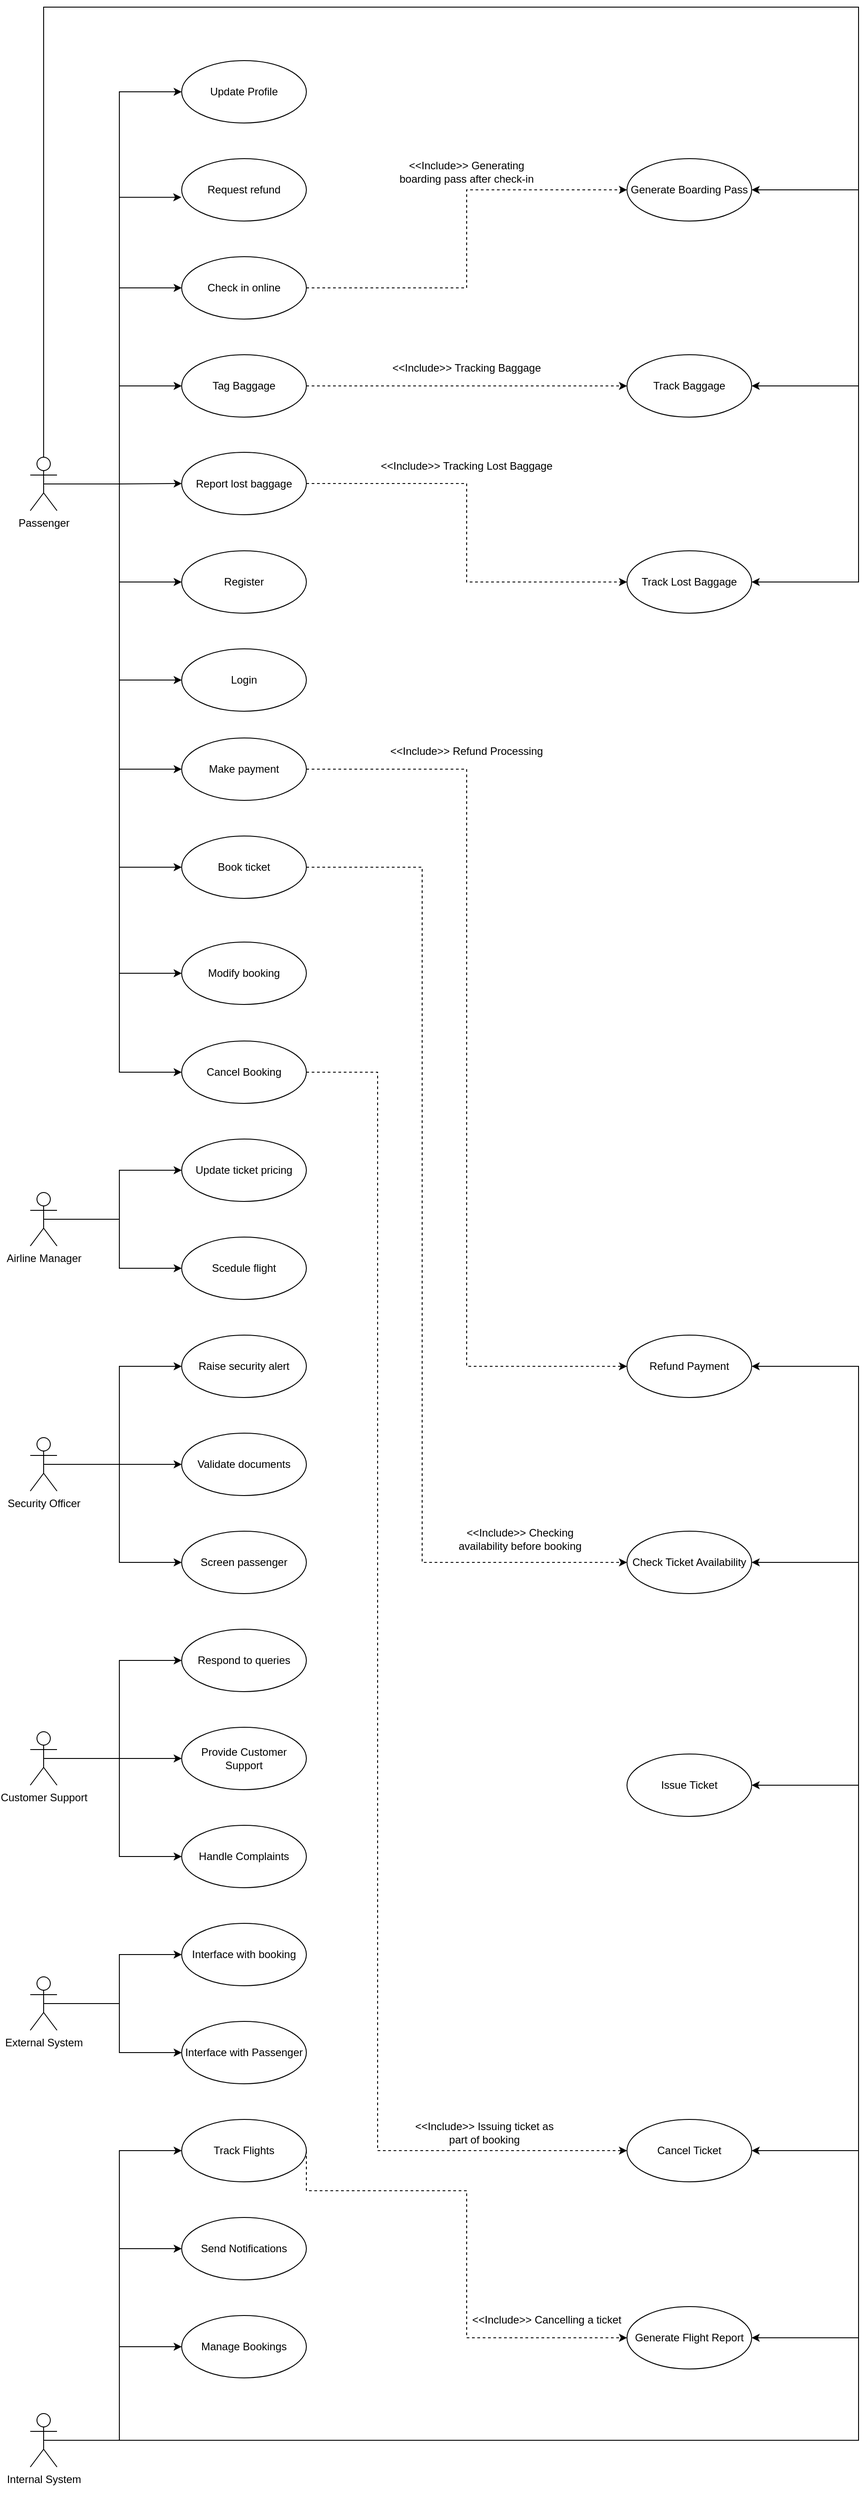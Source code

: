 <mxfile version="26.1.1">
  <diagram id="C5RBs43oDa-KdzZeNtuy" name="Page-1">
    <mxGraphModel dx="2183" dy="1164" grid="1" gridSize="10" guides="1" tooltips="1" connect="1" arrows="1" fold="1" page="1" pageScale="1" pageWidth="827" pageHeight="1169" math="0" shadow="0">
      <root>
        <mxCell id="WIyWlLk6GJQsqaUBKTNV-0" />
        <mxCell id="WIyWlLk6GJQsqaUBKTNV-1" parent="WIyWlLk6GJQsqaUBKTNV-0" />
        <mxCell id="jpGYlBpaC6IZTMkHL4Mq-36" style="edgeStyle=orthogonalEdgeStyle;rounded=0;orthogonalLoop=1;jettySize=auto;html=1;exitX=0.5;exitY=0.5;exitDx=0;exitDy=0;exitPerimeter=0;entryX=0;entryY=0.5;entryDx=0;entryDy=0;" edge="1" parent="WIyWlLk6GJQsqaUBKTNV-1" source="jpGYlBpaC6IZTMkHL4Mq-0" target="jpGYlBpaC6IZTMkHL4Mq-1">
          <mxGeometry relative="1" as="geometry" />
        </mxCell>
        <mxCell id="jpGYlBpaC6IZTMkHL4Mq-38" style="edgeStyle=orthogonalEdgeStyle;rounded=0;orthogonalLoop=1;jettySize=auto;html=1;exitX=0.5;exitY=0.5;exitDx=0;exitDy=0;exitPerimeter=0;entryX=0;entryY=0.5;entryDx=0;entryDy=0;" edge="1" parent="WIyWlLk6GJQsqaUBKTNV-1" source="jpGYlBpaC6IZTMkHL4Mq-0" target="jpGYlBpaC6IZTMkHL4Mq-3">
          <mxGeometry relative="1" as="geometry" />
        </mxCell>
        <mxCell id="jpGYlBpaC6IZTMkHL4Mq-39" style="edgeStyle=orthogonalEdgeStyle;rounded=0;orthogonalLoop=1;jettySize=auto;html=1;exitX=0.5;exitY=0.5;exitDx=0;exitDy=0;exitPerimeter=0;entryX=0;entryY=0.5;entryDx=0;entryDy=0;" edge="1" parent="WIyWlLk6GJQsqaUBKTNV-1" source="jpGYlBpaC6IZTMkHL4Mq-0" target="jpGYlBpaC6IZTMkHL4Mq-4">
          <mxGeometry relative="1" as="geometry" />
        </mxCell>
        <mxCell id="jpGYlBpaC6IZTMkHL4Mq-40" style="edgeStyle=orthogonalEdgeStyle;rounded=0;orthogonalLoop=1;jettySize=auto;html=1;exitX=0.5;exitY=0.5;exitDx=0;exitDy=0;exitPerimeter=0;entryX=0;entryY=0.5;entryDx=0;entryDy=0;" edge="1" parent="WIyWlLk6GJQsqaUBKTNV-1" source="jpGYlBpaC6IZTMkHL4Mq-0" target="jpGYlBpaC6IZTMkHL4Mq-5">
          <mxGeometry relative="1" as="geometry" />
        </mxCell>
        <mxCell id="jpGYlBpaC6IZTMkHL4Mq-41" style="edgeStyle=orthogonalEdgeStyle;rounded=0;orthogonalLoop=1;jettySize=auto;html=1;exitX=0.5;exitY=0.5;exitDx=0;exitDy=0;exitPerimeter=0;entryX=0;entryY=0.5;entryDx=0;entryDy=0;" edge="1" parent="WIyWlLk6GJQsqaUBKTNV-1" source="jpGYlBpaC6IZTMkHL4Mq-0" target="jpGYlBpaC6IZTMkHL4Mq-6">
          <mxGeometry relative="1" as="geometry" />
        </mxCell>
        <mxCell id="jpGYlBpaC6IZTMkHL4Mq-42" style="edgeStyle=orthogonalEdgeStyle;rounded=0;orthogonalLoop=1;jettySize=auto;html=1;exitX=0.5;exitY=0.5;exitDx=0;exitDy=0;exitPerimeter=0;entryX=0;entryY=0.5;entryDx=0;entryDy=0;" edge="1" parent="WIyWlLk6GJQsqaUBKTNV-1" source="jpGYlBpaC6IZTMkHL4Mq-0" target="jpGYlBpaC6IZTMkHL4Mq-7">
          <mxGeometry relative="1" as="geometry" />
        </mxCell>
        <mxCell id="jpGYlBpaC6IZTMkHL4Mq-43" style="edgeStyle=orthogonalEdgeStyle;rounded=0;orthogonalLoop=1;jettySize=auto;html=1;exitX=0.5;exitY=0.5;exitDx=0;exitDy=0;exitPerimeter=0;entryX=0;entryY=0.5;entryDx=0;entryDy=0;" edge="1" parent="WIyWlLk6GJQsqaUBKTNV-1" source="jpGYlBpaC6IZTMkHL4Mq-0" target="jpGYlBpaC6IZTMkHL4Mq-8">
          <mxGeometry relative="1" as="geometry" />
        </mxCell>
        <mxCell id="jpGYlBpaC6IZTMkHL4Mq-44" style="edgeStyle=orthogonalEdgeStyle;rounded=0;orthogonalLoop=1;jettySize=auto;html=1;exitX=0.5;exitY=0.5;exitDx=0;exitDy=0;exitPerimeter=0;entryX=0;entryY=0.5;entryDx=0;entryDy=0;" edge="1" parent="WIyWlLk6GJQsqaUBKTNV-1" source="jpGYlBpaC6IZTMkHL4Mq-0" target="jpGYlBpaC6IZTMkHL4Mq-9">
          <mxGeometry relative="1" as="geometry" />
        </mxCell>
        <mxCell id="jpGYlBpaC6IZTMkHL4Mq-45" style="edgeStyle=orthogonalEdgeStyle;rounded=0;orthogonalLoop=1;jettySize=auto;html=1;exitX=0.5;exitY=0.5;exitDx=0;exitDy=0;exitPerimeter=0;entryX=0;entryY=0.5;entryDx=0;entryDy=0;" edge="1" parent="WIyWlLk6GJQsqaUBKTNV-1" source="jpGYlBpaC6IZTMkHL4Mq-0" target="jpGYlBpaC6IZTMkHL4Mq-11">
          <mxGeometry relative="1" as="geometry" />
        </mxCell>
        <mxCell id="jpGYlBpaC6IZTMkHL4Mq-47" style="edgeStyle=orthogonalEdgeStyle;rounded=0;orthogonalLoop=1;jettySize=auto;html=1;exitX=0.5;exitY=0.5;exitDx=0;exitDy=0;exitPerimeter=0;entryX=0;entryY=0.5;entryDx=0;entryDy=0;" edge="1" parent="WIyWlLk6GJQsqaUBKTNV-1" source="jpGYlBpaC6IZTMkHL4Mq-0" target="jpGYlBpaC6IZTMkHL4Mq-12">
          <mxGeometry relative="1" as="geometry" />
        </mxCell>
        <mxCell id="jpGYlBpaC6IZTMkHL4Mq-80" style="edgeStyle=orthogonalEdgeStyle;rounded=0;orthogonalLoop=1;jettySize=auto;html=1;exitX=0.5;exitY=0.5;exitDx=0;exitDy=0;exitPerimeter=0;entryX=1;entryY=0.5;entryDx=0;entryDy=0;" edge="1" parent="WIyWlLk6GJQsqaUBKTNV-1" source="jpGYlBpaC6IZTMkHL4Mq-0" target="jpGYlBpaC6IZTMkHL4Mq-77">
          <mxGeometry relative="1" as="geometry">
            <Array as="points">
              <mxPoint x="155" y="50" />
              <mxPoint x="1070" y="50" />
              <mxPoint x="1070" y="255" />
            </Array>
          </mxGeometry>
        </mxCell>
        <mxCell id="jpGYlBpaC6IZTMkHL4Mq-81" style="edgeStyle=orthogonalEdgeStyle;rounded=0;orthogonalLoop=1;jettySize=auto;html=1;exitX=0.5;exitY=0.5;exitDx=0;exitDy=0;exitPerimeter=0;entryX=1;entryY=0.5;entryDx=0;entryDy=0;" edge="1" parent="WIyWlLk6GJQsqaUBKTNV-1" source="jpGYlBpaC6IZTMkHL4Mq-0" target="jpGYlBpaC6IZTMkHL4Mq-79">
          <mxGeometry relative="1" as="geometry">
            <Array as="points">
              <mxPoint x="155" y="50" />
              <mxPoint x="1070" y="50" />
              <mxPoint x="1070" y="475" />
            </Array>
          </mxGeometry>
        </mxCell>
        <mxCell id="jpGYlBpaC6IZTMkHL4Mq-82" style="edgeStyle=orthogonalEdgeStyle;rounded=0;orthogonalLoop=1;jettySize=auto;html=1;exitX=0.5;exitY=0.5;exitDx=0;exitDy=0;exitPerimeter=0;entryX=1;entryY=0.5;entryDx=0;entryDy=0;" edge="1" parent="WIyWlLk6GJQsqaUBKTNV-1" source="jpGYlBpaC6IZTMkHL4Mq-0" target="jpGYlBpaC6IZTMkHL4Mq-78">
          <mxGeometry relative="1" as="geometry">
            <Array as="points">
              <mxPoint x="155" y="50" />
              <mxPoint x="1070" y="50" />
              <mxPoint x="1070" y="695" />
            </Array>
          </mxGeometry>
        </mxCell>
        <mxCell id="jpGYlBpaC6IZTMkHL4Mq-0" value="Passenger&lt;div&gt;&lt;br&gt;&lt;/div&gt;" style="shape=umlActor;verticalLabelPosition=bottom;verticalAlign=top;html=1;" vertex="1" parent="WIyWlLk6GJQsqaUBKTNV-1">
          <mxGeometry x="140" y="555" width="30" height="60" as="geometry" />
        </mxCell>
        <mxCell id="jpGYlBpaC6IZTMkHL4Mq-87" style="edgeStyle=orthogonalEdgeStyle;rounded=0;orthogonalLoop=1;jettySize=auto;html=1;exitX=1;exitY=0.5;exitDx=0;exitDy=0;entryX=0;entryY=0.5;entryDx=0;entryDy=0;dashed=1;" edge="1" parent="WIyWlLk6GJQsqaUBKTNV-1" source="jpGYlBpaC6IZTMkHL4Mq-1" target="jpGYlBpaC6IZTMkHL4Mq-71">
          <mxGeometry relative="1" as="geometry" />
        </mxCell>
        <mxCell id="jpGYlBpaC6IZTMkHL4Mq-1" value="Make payment" style="ellipse;whiteSpace=wrap;html=1;" vertex="1" parent="WIyWlLk6GJQsqaUBKTNV-1">
          <mxGeometry x="310" y="870" width="140" height="70" as="geometry" />
        </mxCell>
        <mxCell id="jpGYlBpaC6IZTMkHL4Mq-2" value="Request refund" style="ellipse;whiteSpace=wrap;html=1;" vertex="1" parent="WIyWlLk6GJQsqaUBKTNV-1">
          <mxGeometry x="310" y="220" width="140" height="70" as="geometry" />
        </mxCell>
        <mxCell id="jpGYlBpaC6IZTMkHL4Mq-83" style="edgeStyle=orthogonalEdgeStyle;rounded=0;orthogonalLoop=1;jettySize=auto;html=1;exitX=1;exitY=0.5;exitDx=0;exitDy=0;entryX=0;entryY=0.5;entryDx=0;entryDy=0;dashed=1;" edge="1" parent="WIyWlLk6GJQsqaUBKTNV-1" source="jpGYlBpaC6IZTMkHL4Mq-3" target="jpGYlBpaC6IZTMkHL4Mq-77">
          <mxGeometry relative="1" as="geometry" />
        </mxCell>
        <mxCell id="jpGYlBpaC6IZTMkHL4Mq-3" value="Check in online" style="ellipse;whiteSpace=wrap;html=1;" vertex="1" parent="WIyWlLk6GJQsqaUBKTNV-1">
          <mxGeometry x="310" y="330" width="140" height="70" as="geometry" />
        </mxCell>
        <mxCell id="jpGYlBpaC6IZTMkHL4Mq-84" style="edgeStyle=orthogonalEdgeStyle;rounded=0;orthogonalLoop=1;jettySize=auto;html=1;exitX=1;exitY=0.5;exitDx=0;exitDy=0;entryX=0;entryY=0.5;entryDx=0;entryDy=0;dashed=1;" edge="1" parent="WIyWlLk6GJQsqaUBKTNV-1" source="jpGYlBpaC6IZTMkHL4Mq-4" target="jpGYlBpaC6IZTMkHL4Mq-79">
          <mxGeometry relative="1" as="geometry" />
        </mxCell>
        <mxCell id="jpGYlBpaC6IZTMkHL4Mq-4" value="Tag Baggage" style="ellipse;whiteSpace=wrap;html=1;" vertex="1" parent="WIyWlLk6GJQsqaUBKTNV-1">
          <mxGeometry x="310" y="440" width="140" height="70" as="geometry" />
        </mxCell>
        <mxCell id="jpGYlBpaC6IZTMkHL4Mq-85" style="edgeStyle=orthogonalEdgeStyle;rounded=0;orthogonalLoop=1;jettySize=auto;html=1;exitX=1;exitY=0.5;exitDx=0;exitDy=0;entryX=0;entryY=0.5;entryDx=0;entryDy=0;dashed=1;" edge="1" parent="WIyWlLk6GJQsqaUBKTNV-1" source="jpGYlBpaC6IZTMkHL4Mq-5" target="jpGYlBpaC6IZTMkHL4Mq-78">
          <mxGeometry relative="1" as="geometry" />
        </mxCell>
        <mxCell id="jpGYlBpaC6IZTMkHL4Mq-5" value="Report lost baggage" style="ellipse;whiteSpace=wrap;html=1;" vertex="1" parent="WIyWlLk6GJQsqaUBKTNV-1">
          <mxGeometry x="310" y="549.5" width="140" height="70" as="geometry" />
        </mxCell>
        <mxCell id="jpGYlBpaC6IZTMkHL4Mq-6" value="Register" style="ellipse;whiteSpace=wrap;html=1;" vertex="1" parent="WIyWlLk6GJQsqaUBKTNV-1">
          <mxGeometry x="310" y="660" width="140" height="70" as="geometry" />
        </mxCell>
        <mxCell id="jpGYlBpaC6IZTMkHL4Mq-7" value="Login" style="ellipse;whiteSpace=wrap;html=1;" vertex="1" parent="WIyWlLk6GJQsqaUBKTNV-1">
          <mxGeometry x="310" y="770" width="140" height="70" as="geometry" />
        </mxCell>
        <mxCell id="jpGYlBpaC6IZTMkHL4Mq-8" value="Update Profile" style="ellipse;whiteSpace=wrap;html=1;" vertex="1" parent="WIyWlLk6GJQsqaUBKTNV-1">
          <mxGeometry x="310" y="110" width="140" height="70" as="geometry" />
        </mxCell>
        <mxCell id="jpGYlBpaC6IZTMkHL4Mq-88" style="edgeStyle=orthogonalEdgeStyle;rounded=0;orthogonalLoop=1;jettySize=auto;html=1;exitX=1;exitY=0.5;exitDx=0;exitDy=0;entryX=0;entryY=0.5;entryDx=0;entryDy=0;dashed=1;" edge="1" parent="WIyWlLk6GJQsqaUBKTNV-1" source="jpGYlBpaC6IZTMkHL4Mq-9" target="jpGYlBpaC6IZTMkHL4Mq-70">
          <mxGeometry relative="1" as="geometry">
            <Array as="points">
              <mxPoint x="580" y="1015" />
              <mxPoint x="580" y="1795" />
            </Array>
          </mxGeometry>
        </mxCell>
        <mxCell id="jpGYlBpaC6IZTMkHL4Mq-9" value="Book ticket" style="ellipse;whiteSpace=wrap;html=1;" vertex="1" parent="WIyWlLk6GJQsqaUBKTNV-1">
          <mxGeometry x="310" y="980" width="140" height="70" as="geometry" />
        </mxCell>
        <mxCell id="jpGYlBpaC6IZTMkHL4Mq-11" value="Modify booking" style="ellipse;whiteSpace=wrap;html=1;" vertex="1" parent="WIyWlLk6GJQsqaUBKTNV-1">
          <mxGeometry x="310" y="1099" width="140" height="70" as="geometry" />
        </mxCell>
        <mxCell id="jpGYlBpaC6IZTMkHL4Mq-89" style="edgeStyle=orthogonalEdgeStyle;rounded=0;orthogonalLoop=1;jettySize=auto;html=1;exitX=1;exitY=0.5;exitDx=0;exitDy=0;entryX=0;entryY=0.5;entryDx=0;entryDy=0;dashed=1;" edge="1" parent="WIyWlLk6GJQsqaUBKTNV-1" source="jpGYlBpaC6IZTMkHL4Mq-12" target="jpGYlBpaC6IZTMkHL4Mq-68">
          <mxGeometry relative="1" as="geometry">
            <Array as="points">
              <mxPoint x="530" y="1245" />
              <mxPoint x="530" y="2455" />
            </Array>
          </mxGeometry>
        </mxCell>
        <mxCell id="jpGYlBpaC6IZTMkHL4Mq-12" value="Cancel Booking" style="ellipse;whiteSpace=wrap;html=1;" vertex="1" parent="WIyWlLk6GJQsqaUBKTNV-1">
          <mxGeometry x="310" y="1210" width="140" height="70" as="geometry" />
        </mxCell>
        <mxCell id="jpGYlBpaC6IZTMkHL4Mq-13" value="Update ticket pricing" style="ellipse;whiteSpace=wrap;html=1;" vertex="1" parent="WIyWlLk6GJQsqaUBKTNV-1">
          <mxGeometry x="310" y="1320" width="140" height="70" as="geometry" />
        </mxCell>
        <mxCell id="jpGYlBpaC6IZTMkHL4Mq-14" value="Scedule flight" style="ellipse;whiteSpace=wrap;html=1;" vertex="1" parent="WIyWlLk6GJQsqaUBKTNV-1">
          <mxGeometry x="310" y="1430" width="140" height="70" as="geometry" />
        </mxCell>
        <mxCell id="jpGYlBpaC6IZTMkHL4Mq-15" value="Raise security alert" style="ellipse;whiteSpace=wrap;html=1;" vertex="1" parent="WIyWlLk6GJQsqaUBKTNV-1">
          <mxGeometry x="310" y="1540" width="140" height="70" as="geometry" />
        </mxCell>
        <mxCell id="jpGYlBpaC6IZTMkHL4Mq-16" value="Validate documents" style="ellipse;whiteSpace=wrap;html=1;" vertex="1" parent="WIyWlLk6GJQsqaUBKTNV-1">
          <mxGeometry x="310" y="1650" width="140" height="70" as="geometry" />
        </mxCell>
        <mxCell id="jpGYlBpaC6IZTMkHL4Mq-17" value="Screen passenger" style="ellipse;whiteSpace=wrap;html=1;" vertex="1" parent="WIyWlLk6GJQsqaUBKTNV-1">
          <mxGeometry x="310" y="1760" width="140" height="70" as="geometry" />
        </mxCell>
        <mxCell id="jpGYlBpaC6IZTMkHL4Mq-18" value="Respond to queries" style="ellipse;whiteSpace=wrap;html=1;" vertex="1" parent="WIyWlLk6GJQsqaUBKTNV-1">
          <mxGeometry x="310" y="1870" width="140" height="70" as="geometry" />
        </mxCell>
        <mxCell id="jpGYlBpaC6IZTMkHL4Mq-19" value="Provide Customer Support" style="ellipse;whiteSpace=wrap;html=1;" vertex="1" parent="WIyWlLk6GJQsqaUBKTNV-1">
          <mxGeometry x="310" y="1980" width="140" height="70" as="geometry" />
        </mxCell>
        <mxCell id="jpGYlBpaC6IZTMkHL4Mq-20" value="Handle Complaints" style="ellipse;whiteSpace=wrap;html=1;" vertex="1" parent="WIyWlLk6GJQsqaUBKTNV-1">
          <mxGeometry x="310" y="2090" width="140" height="70" as="geometry" />
        </mxCell>
        <mxCell id="jpGYlBpaC6IZTMkHL4Mq-21" value="Interface with booking" style="ellipse;whiteSpace=wrap;html=1;" vertex="1" parent="WIyWlLk6GJQsqaUBKTNV-1">
          <mxGeometry x="310" y="2200" width="140" height="70" as="geometry" />
        </mxCell>
        <mxCell id="jpGYlBpaC6IZTMkHL4Mq-22" value="Interface with Passenger" style="ellipse;whiteSpace=wrap;html=1;" vertex="1" parent="WIyWlLk6GJQsqaUBKTNV-1">
          <mxGeometry x="310" y="2310" width="140" height="70" as="geometry" />
        </mxCell>
        <mxCell id="jpGYlBpaC6IZTMkHL4Mq-90" style="edgeStyle=orthogonalEdgeStyle;rounded=0;orthogonalLoop=1;jettySize=auto;html=1;exitX=1;exitY=0.5;exitDx=0;exitDy=0;entryX=0;entryY=0.5;entryDx=0;entryDy=0;dashed=1;" edge="1" parent="WIyWlLk6GJQsqaUBKTNV-1" source="jpGYlBpaC6IZTMkHL4Mq-23" target="jpGYlBpaC6IZTMkHL4Mq-67">
          <mxGeometry relative="1" as="geometry">
            <Array as="points">
              <mxPoint x="450" y="2500" />
              <mxPoint x="630" y="2500" />
              <mxPoint x="630" y="2665" />
            </Array>
          </mxGeometry>
        </mxCell>
        <mxCell id="jpGYlBpaC6IZTMkHL4Mq-23" value="Track Flights" style="ellipse;whiteSpace=wrap;html=1;" vertex="1" parent="WIyWlLk6GJQsqaUBKTNV-1">
          <mxGeometry x="310" y="2420" width="140" height="70" as="geometry" />
        </mxCell>
        <mxCell id="jpGYlBpaC6IZTMkHL4Mq-24" value="Send Notifications" style="ellipse;whiteSpace=wrap;html=1;" vertex="1" parent="WIyWlLk6GJQsqaUBKTNV-1">
          <mxGeometry x="310" y="2530" width="140" height="70" as="geometry" />
        </mxCell>
        <mxCell id="jpGYlBpaC6IZTMkHL4Mq-25" value="Manage Bookings" style="ellipse;whiteSpace=wrap;html=1;" vertex="1" parent="WIyWlLk6GJQsqaUBKTNV-1">
          <mxGeometry x="310" y="2640" width="140" height="70" as="geometry" />
        </mxCell>
        <mxCell id="jpGYlBpaC6IZTMkHL4Mq-37" style="edgeStyle=orthogonalEdgeStyle;rounded=0;orthogonalLoop=1;jettySize=auto;html=1;exitX=0.5;exitY=0.5;exitDx=0;exitDy=0;exitPerimeter=0;entryX=-0.003;entryY=0.62;entryDx=0;entryDy=0;entryPerimeter=0;" edge="1" parent="WIyWlLk6GJQsqaUBKTNV-1" source="jpGYlBpaC6IZTMkHL4Mq-0" target="jpGYlBpaC6IZTMkHL4Mq-2">
          <mxGeometry relative="1" as="geometry" />
        </mxCell>
        <mxCell id="jpGYlBpaC6IZTMkHL4Mq-49" style="edgeStyle=orthogonalEdgeStyle;rounded=0;orthogonalLoop=1;jettySize=auto;html=1;exitX=0.5;exitY=0.5;exitDx=0;exitDy=0;exitPerimeter=0;entryX=0;entryY=0.5;entryDx=0;entryDy=0;" edge="1" parent="WIyWlLk6GJQsqaUBKTNV-1" source="jpGYlBpaC6IZTMkHL4Mq-48" target="jpGYlBpaC6IZTMkHL4Mq-13">
          <mxGeometry relative="1" as="geometry" />
        </mxCell>
        <mxCell id="jpGYlBpaC6IZTMkHL4Mq-50" style="edgeStyle=orthogonalEdgeStyle;rounded=0;orthogonalLoop=1;jettySize=auto;html=1;exitX=0.5;exitY=0.5;exitDx=0;exitDy=0;exitPerimeter=0;entryX=0;entryY=0.5;entryDx=0;entryDy=0;" edge="1" parent="WIyWlLk6GJQsqaUBKTNV-1" source="jpGYlBpaC6IZTMkHL4Mq-48" target="jpGYlBpaC6IZTMkHL4Mq-14">
          <mxGeometry relative="1" as="geometry" />
        </mxCell>
        <mxCell id="jpGYlBpaC6IZTMkHL4Mq-48" value="&lt;div&gt;Airline Manager&lt;/div&gt;&lt;div&gt;&lt;br&gt;&lt;/div&gt;" style="shape=umlActor;verticalLabelPosition=bottom;verticalAlign=top;html=1;" vertex="1" parent="WIyWlLk6GJQsqaUBKTNV-1">
          <mxGeometry x="140" y="1380" width="30" height="60" as="geometry" />
        </mxCell>
        <mxCell id="jpGYlBpaC6IZTMkHL4Mq-53" style="edgeStyle=orthogonalEdgeStyle;rounded=0;orthogonalLoop=1;jettySize=auto;html=1;exitX=0.5;exitY=0.5;exitDx=0;exitDy=0;exitPerimeter=0;entryX=0;entryY=0.5;entryDx=0;entryDy=0;" edge="1" parent="WIyWlLk6GJQsqaUBKTNV-1" source="jpGYlBpaC6IZTMkHL4Mq-52" target="jpGYlBpaC6IZTMkHL4Mq-15">
          <mxGeometry relative="1" as="geometry" />
        </mxCell>
        <mxCell id="jpGYlBpaC6IZTMkHL4Mq-54" style="edgeStyle=orthogonalEdgeStyle;rounded=0;orthogonalLoop=1;jettySize=auto;html=1;exitX=0.5;exitY=0.5;exitDx=0;exitDy=0;exitPerimeter=0;entryX=0;entryY=0.5;entryDx=0;entryDy=0;" edge="1" parent="WIyWlLk6GJQsqaUBKTNV-1" source="jpGYlBpaC6IZTMkHL4Mq-52" target="jpGYlBpaC6IZTMkHL4Mq-16">
          <mxGeometry relative="1" as="geometry" />
        </mxCell>
        <mxCell id="jpGYlBpaC6IZTMkHL4Mq-55" style="edgeStyle=orthogonalEdgeStyle;rounded=0;orthogonalLoop=1;jettySize=auto;html=1;exitX=0.5;exitY=0.5;exitDx=0;exitDy=0;exitPerimeter=0;entryX=0;entryY=0.5;entryDx=0;entryDy=0;" edge="1" parent="WIyWlLk6GJQsqaUBKTNV-1" source="jpGYlBpaC6IZTMkHL4Mq-52" target="jpGYlBpaC6IZTMkHL4Mq-17">
          <mxGeometry relative="1" as="geometry" />
        </mxCell>
        <mxCell id="jpGYlBpaC6IZTMkHL4Mq-52" value="&lt;div&gt;Security Officer&lt;/div&gt;&lt;div&gt;&lt;br&gt;&lt;/div&gt;" style="shape=umlActor;verticalLabelPosition=bottom;verticalAlign=top;html=1;" vertex="1" parent="WIyWlLk6GJQsqaUBKTNV-1">
          <mxGeometry x="140" y="1655" width="30" height="60" as="geometry" />
        </mxCell>
        <mxCell id="jpGYlBpaC6IZTMkHL4Mq-57" style="edgeStyle=orthogonalEdgeStyle;rounded=0;orthogonalLoop=1;jettySize=auto;html=1;exitX=0.5;exitY=0.5;exitDx=0;exitDy=0;exitPerimeter=0;" edge="1" parent="WIyWlLk6GJQsqaUBKTNV-1" source="jpGYlBpaC6IZTMkHL4Mq-56" target="jpGYlBpaC6IZTMkHL4Mq-18">
          <mxGeometry relative="1" as="geometry">
            <Array as="points">
              <mxPoint x="240" y="2015" />
              <mxPoint x="240" y="1905" />
            </Array>
          </mxGeometry>
        </mxCell>
        <mxCell id="jpGYlBpaC6IZTMkHL4Mq-58" style="edgeStyle=orthogonalEdgeStyle;rounded=0;orthogonalLoop=1;jettySize=auto;html=1;exitX=0.5;exitY=0.5;exitDx=0;exitDy=0;exitPerimeter=0;entryX=0;entryY=0.5;entryDx=0;entryDy=0;" edge="1" parent="WIyWlLk6GJQsqaUBKTNV-1" source="jpGYlBpaC6IZTMkHL4Mq-56" target="jpGYlBpaC6IZTMkHL4Mq-19">
          <mxGeometry relative="1" as="geometry" />
        </mxCell>
        <mxCell id="jpGYlBpaC6IZTMkHL4Mq-60" style="edgeStyle=orthogonalEdgeStyle;rounded=0;orthogonalLoop=1;jettySize=auto;html=1;exitX=0.5;exitY=0.5;exitDx=0;exitDy=0;exitPerimeter=0;entryX=0;entryY=0.5;entryDx=0;entryDy=0;" edge="1" parent="WIyWlLk6GJQsqaUBKTNV-1" source="jpGYlBpaC6IZTMkHL4Mq-56" target="jpGYlBpaC6IZTMkHL4Mq-20">
          <mxGeometry relative="1" as="geometry" />
        </mxCell>
        <mxCell id="jpGYlBpaC6IZTMkHL4Mq-56" value="&lt;div&gt;Customer Support&lt;/div&gt;" style="shape=umlActor;verticalLabelPosition=bottom;verticalAlign=top;html=1;" vertex="1" parent="WIyWlLk6GJQsqaUBKTNV-1">
          <mxGeometry x="140" y="1985" width="30" height="60" as="geometry" />
        </mxCell>
        <mxCell id="jpGYlBpaC6IZTMkHL4Mq-61" style="edgeStyle=orthogonalEdgeStyle;rounded=0;orthogonalLoop=1;jettySize=auto;html=1;exitX=0.5;exitY=0.5;exitDx=0;exitDy=0;exitPerimeter=0;entryX=0;entryY=0.5;entryDx=0;entryDy=0;" edge="1" parent="WIyWlLk6GJQsqaUBKTNV-1" source="jpGYlBpaC6IZTMkHL4Mq-59" target="jpGYlBpaC6IZTMkHL4Mq-21">
          <mxGeometry relative="1" as="geometry" />
        </mxCell>
        <mxCell id="jpGYlBpaC6IZTMkHL4Mq-62" style="edgeStyle=orthogonalEdgeStyle;rounded=0;orthogonalLoop=1;jettySize=auto;html=1;exitX=0.5;exitY=0.5;exitDx=0;exitDy=0;exitPerimeter=0;entryX=0;entryY=0.5;entryDx=0;entryDy=0;" edge="1" parent="WIyWlLk6GJQsqaUBKTNV-1" source="jpGYlBpaC6IZTMkHL4Mq-59" target="jpGYlBpaC6IZTMkHL4Mq-22">
          <mxGeometry relative="1" as="geometry" />
        </mxCell>
        <mxCell id="jpGYlBpaC6IZTMkHL4Mq-59" value="&lt;div&gt;External System&lt;/div&gt;&lt;div&gt;&lt;br&gt;&lt;/div&gt;" style="shape=umlActor;verticalLabelPosition=bottom;verticalAlign=top;html=1;" vertex="1" parent="WIyWlLk6GJQsqaUBKTNV-1">
          <mxGeometry x="140" y="2260" width="30" height="60" as="geometry" />
        </mxCell>
        <mxCell id="jpGYlBpaC6IZTMkHL4Mq-64" style="edgeStyle=orthogonalEdgeStyle;rounded=0;orthogonalLoop=1;jettySize=auto;html=1;exitX=0.5;exitY=0.5;exitDx=0;exitDy=0;exitPerimeter=0;entryX=0;entryY=0.5;entryDx=0;entryDy=0;" edge="1" parent="WIyWlLk6GJQsqaUBKTNV-1" source="jpGYlBpaC6IZTMkHL4Mq-63" target="jpGYlBpaC6IZTMkHL4Mq-23">
          <mxGeometry relative="1" as="geometry" />
        </mxCell>
        <mxCell id="jpGYlBpaC6IZTMkHL4Mq-65" style="edgeStyle=orthogonalEdgeStyle;rounded=0;orthogonalLoop=1;jettySize=auto;html=1;exitX=0.5;exitY=0.5;exitDx=0;exitDy=0;exitPerimeter=0;entryX=0;entryY=0.5;entryDx=0;entryDy=0;" edge="1" parent="WIyWlLk6GJQsqaUBKTNV-1" source="jpGYlBpaC6IZTMkHL4Mq-63" target="jpGYlBpaC6IZTMkHL4Mq-24">
          <mxGeometry relative="1" as="geometry" />
        </mxCell>
        <mxCell id="jpGYlBpaC6IZTMkHL4Mq-66" style="edgeStyle=orthogonalEdgeStyle;rounded=0;orthogonalLoop=1;jettySize=auto;html=1;exitX=0.5;exitY=0.5;exitDx=0;exitDy=0;exitPerimeter=0;entryX=0;entryY=0.5;entryDx=0;entryDy=0;" edge="1" parent="WIyWlLk6GJQsqaUBKTNV-1" source="jpGYlBpaC6IZTMkHL4Mq-63" target="jpGYlBpaC6IZTMkHL4Mq-25">
          <mxGeometry relative="1" as="geometry" />
        </mxCell>
        <mxCell id="jpGYlBpaC6IZTMkHL4Mq-72" style="edgeStyle=orthogonalEdgeStyle;rounded=0;orthogonalLoop=1;jettySize=auto;html=1;exitX=0.5;exitY=0.5;exitDx=0;exitDy=0;exitPerimeter=0;entryX=1;entryY=0.5;entryDx=0;entryDy=0;" edge="1" parent="WIyWlLk6GJQsqaUBKTNV-1" source="jpGYlBpaC6IZTMkHL4Mq-63" target="jpGYlBpaC6IZTMkHL4Mq-67">
          <mxGeometry relative="1" as="geometry">
            <Array as="points">
              <mxPoint x="1070" y="2780" />
              <mxPoint x="1070" y="2665" />
            </Array>
          </mxGeometry>
        </mxCell>
        <mxCell id="jpGYlBpaC6IZTMkHL4Mq-73" style="edgeStyle=orthogonalEdgeStyle;rounded=0;orthogonalLoop=1;jettySize=auto;html=1;exitX=0.5;exitY=0.5;exitDx=0;exitDy=0;exitPerimeter=0;entryX=1;entryY=0.5;entryDx=0;entryDy=0;" edge="1" parent="WIyWlLk6GJQsqaUBKTNV-1" source="jpGYlBpaC6IZTMkHL4Mq-63" target="jpGYlBpaC6IZTMkHL4Mq-68">
          <mxGeometry relative="1" as="geometry">
            <Array as="points">
              <mxPoint x="1070" y="2780" />
              <mxPoint x="1070" y="2455" />
            </Array>
          </mxGeometry>
        </mxCell>
        <mxCell id="jpGYlBpaC6IZTMkHL4Mq-74" style="edgeStyle=orthogonalEdgeStyle;rounded=0;orthogonalLoop=1;jettySize=auto;html=1;exitX=0.5;exitY=0.5;exitDx=0;exitDy=0;exitPerimeter=0;entryX=1;entryY=0.5;entryDx=0;entryDy=0;" edge="1" parent="WIyWlLk6GJQsqaUBKTNV-1" source="jpGYlBpaC6IZTMkHL4Mq-63" target="jpGYlBpaC6IZTMkHL4Mq-69">
          <mxGeometry relative="1" as="geometry">
            <Array as="points">
              <mxPoint x="1070" y="2780" />
              <mxPoint x="1070" y="2045" />
            </Array>
          </mxGeometry>
        </mxCell>
        <mxCell id="jpGYlBpaC6IZTMkHL4Mq-75" style="edgeStyle=orthogonalEdgeStyle;rounded=0;orthogonalLoop=1;jettySize=auto;html=1;exitX=0.5;exitY=0.5;exitDx=0;exitDy=0;exitPerimeter=0;entryX=1;entryY=0.5;entryDx=0;entryDy=0;" edge="1" parent="WIyWlLk6GJQsqaUBKTNV-1" source="jpGYlBpaC6IZTMkHL4Mq-63" target="jpGYlBpaC6IZTMkHL4Mq-70">
          <mxGeometry relative="1" as="geometry">
            <Array as="points">
              <mxPoint x="1070" y="2780" />
              <mxPoint x="1070" y="1795" />
            </Array>
          </mxGeometry>
        </mxCell>
        <mxCell id="jpGYlBpaC6IZTMkHL4Mq-76" style="edgeStyle=orthogonalEdgeStyle;rounded=0;orthogonalLoop=1;jettySize=auto;html=1;exitX=0.5;exitY=0.5;exitDx=0;exitDy=0;exitPerimeter=0;entryX=1;entryY=0.5;entryDx=0;entryDy=0;" edge="1" parent="WIyWlLk6GJQsqaUBKTNV-1" source="jpGYlBpaC6IZTMkHL4Mq-63" target="jpGYlBpaC6IZTMkHL4Mq-71">
          <mxGeometry relative="1" as="geometry">
            <Array as="points">
              <mxPoint x="1070" y="2780" />
              <mxPoint x="1070" y="1575" />
            </Array>
          </mxGeometry>
        </mxCell>
        <mxCell id="jpGYlBpaC6IZTMkHL4Mq-63" value="&lt;div&gt;Internal System&lt;/div&gt;&lt;div&gt;&lt;br&gt;&lt;/div&gt;" style="shape=umlActor;verticalLabelPosition=bottom;verticalAlign=top;html=1;" vertex="1" parent="WIyWlLk6GJQsqaUBKTNV-1">
          <mxGeometry x="140" y="2750" width="30" height="60" as="geometry" />
        </mxCell>
        <mxCell id="jpGYlBpaC6IZTMkHL4Mq-67" value="Generate Flight Report" style="ellipse;whiteSpace=wrap;html=1;" vertex="1" parent="WIyWlLk6GJQsqaUBKTNV-1">
          <mxGeometry x="810" y="2630" width="140" height="70" as="geometry" />
        </mxCell>
        <mxCell id="jpGYlBpaC6IZTMkHL4Mq-68" value="Cancel Ticket" style="ellipse;whiteSpace=wrap;html=1;" vertex="1" parent="WIyWlLk6GJQsqaUBKTNV-1">
          <mxGeometry x="810" y="2420" width="140" height="70" as="geometry" />
        </mxCell>
        <mxCell id="jpGYlBpaC6IZTMkHL4Mq-69" value="Issue Ticket" style="ellipse;whiteSpace=wrap;html=1;" vertex="1" parent="WIyWlLk6GJQsqaUBKTNV-1">
          <mxGeometry x="810" y="2010" width="140" height="70" as="geometry" />
        </mxCell>
        <mxCell id="jpGYlBpaC6IZTMkHL4Mq-70" value="Check Ticket Availability" style="ellipse;whiteSpace=wrap;html=1;" vertex="1" parent="WIyWlLk6GJQsqaUBKTNV-1">
          <mxGeometry x="810" y="1760" width="140" height="70" as="geometry" />
        </mxCell>
        <mxCell id="jpGYlBpaC6IZTMkHL4Mq-71" value="Refund Payment" style="ellipse;whiteSpace=wrap;html=1;" vertex="1" parent="WIyWlLk6GJQsqaUBKTNV-1">
          <mxGeometry x="810" y="1540" width="140" height="70" as="geometry" />
        </mxCell>
        <mxCell id="jpGYlBpaC6IZTMkHL4Mq-77" value="Generate Boarding Pass" style="ellipse;whiteSpace=wrap;html=1;" vertex="1" parent="WIyWlLk6GJQsqaUBKTNV-1">
          <mxGeometry x="810" y="220" width="140" height="70" as="geometry" />
        </mxCell>
        <mxCell id="jpGYlBpaC6IZTMkHL4Mq-78" value="Track&lt;span style=&quot;background-color: transparent; color: light-dark(rgb(0, 0, 0), rgb(255, 255, 255));&quot;&gt;&amp;nbsp;Lost Baggage&lt;/span&gt;" style="ellipse;whiteSpace=wrap;html=1;" vertex="1" parent="WIyWlLk6GJQsqaUBKTNV-1">
          <mxGeometry x="810" y="660" width="140" height="70" as="geometry" />
        </mxCell>
        <mxCell id="jpGYlBpaC6IZTMkHL4Mq-79" value="Track&lt;span style=&quot;background-color: transparent; color: light-dark(rgb(0, 0, 0), rgb(255, 255, 255));&quot;&gt;&amp;nbsp;Baggage&lt;/span&gt;" style="ellipse;whiteSpace=wrap;html=1;" vertex="1" parent="WIyWlLk6GJQsqaUBKTNV-1">
          <mxGeometry x="810" y="440" width="140" height="70" as="geometry" />
        </mxCell>
        <mxCell id="jpGYlBpaC6IZTMkHL4Mq-91" value="&amp;lt;&amp;lt;Include&amp;gt;&amp;gt; Generating boarding pass after check-in" style="text;html=1;align=center;verticalAlign=middle;whiteSpace=wrap;rounded=0;" vertex="1" parent="WIyWlLk6GJQsqaUBKTNV-1">
          <mxGeometry x="550" y="220" width="160" height="30" as="geometry" />
        </mxCell>
        <mxCell id="jpGYlBpaC6IZTMkHL4Mq-92" value="&amp;lt;&amp;lt;Include&amp;gt;&amp;gt; Tracking Baggage" style="text;html=1;align=center;verticalAlign=middle;whiteSpace=wrap;rounded=0;" vertex="1" parent="WIyWlLk6GJQsqaUBKTNV-1">
          <mxGeometry x="540" y="440" width="180" height="30" as="geometry" />
        </mxCell>
        <mxCell id="jpGYlBpaC6IZTMkHL4Mq-93" value="&amp;lt;&amp;lt;Include&amp;gt;&amp;gt; Tracking Lost Baggage" style="text;html=1;align=center;verticalAlign=middle;whiteSpace=wrap;rounded=0;" vertex="1" parent="WIyWlLk6GJQsqaUBKTNV-1">
          <mxGeometry x="530" y="549.5" width="200" height="30" as="geometry" />
        </mxCell>
        <mxCell id="jpGYlBpaC6IZTMkHL4Mq-94" value="&amp;lt;&amp;lt;Include&amp;gt;&amp;gt; Refund Processing" style="text;html=1;align=center;verticalAlign=middle;whiteSpace=wrap;rounded=0;" vertex="1" parent="WIyWlLk6GJQsqaUBKTNV-1">
          <mxGeometry x="540" y="870" width="180" height="30" as="geometry" />
        </mxCell>
        <mxCell id="jpGYlBpaC6IZTMkHL4Mq-95" value="&amp;lt;&amp;lt;Include&amp;gt;&amp;gt; Checking availability before booking" style="text;html=1;align=center;verticalAlign=middle;whiteSpace=wrap;rounded=0;" vertex="1" parent="WIyWlLk6GJQsqaUBKTNV-1">
          <mxGeometry x="600" y="1754" width="180" height="30" as="geometry" />
        </mxCell>
        <mxCell id="jpGYlBpaC6IZTMkHL4Mq-96" value="&amp;lt;&amp;lt;Include&amp;gt;&amp;gt; Issuing ticket as part of booking" style="text;html=1;align=center;verticalAlign=middle;whiteSpace=wrap;rounded=0;" vertex="1" parent="WIyWlLk6GJQsqaUBKTNV-1">
          <mxGeometry x="560" y="2420" width="180" height="30" as="geometry" />
        </mxCell>
        <mxCell id="jpGYlBpaC6IZTMkHL4Mq-97" value="&amp;lt;&amp;lt;Include&amp;gt;&amp;gt; Cancelling a ticket" style="text;html=1;align=center;verticalAlign=middle;whiteSpace=wrap;rounded=0;" vertex="1" parent="WIyWlLk6GJQsqaUBKTNV-1">
          <mxGeometry x="630" y="2630" width="180" height="30" as="geometry" />
        </mxCell>
      </root>
    </mxGraphModel>
  </diagram>
</mxfile>
